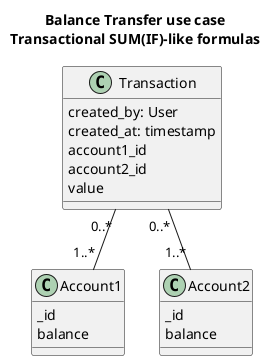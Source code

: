 @startuml FormulasInventoryManagement

title Balance Transfer use case\n\
Transactional SUM(IF)-like formulas

class Account1 {
    _id
    balance
}
class Account2 {
    _id
    balance
}

class Transaction {
  created_by: User
  created_at: timestamp
  account1_id
  account2_id
  value
}
Transaction "0..*" -- "1..*" Account1
Transaction "0..*" -- "1..*" Account2

@enduml
